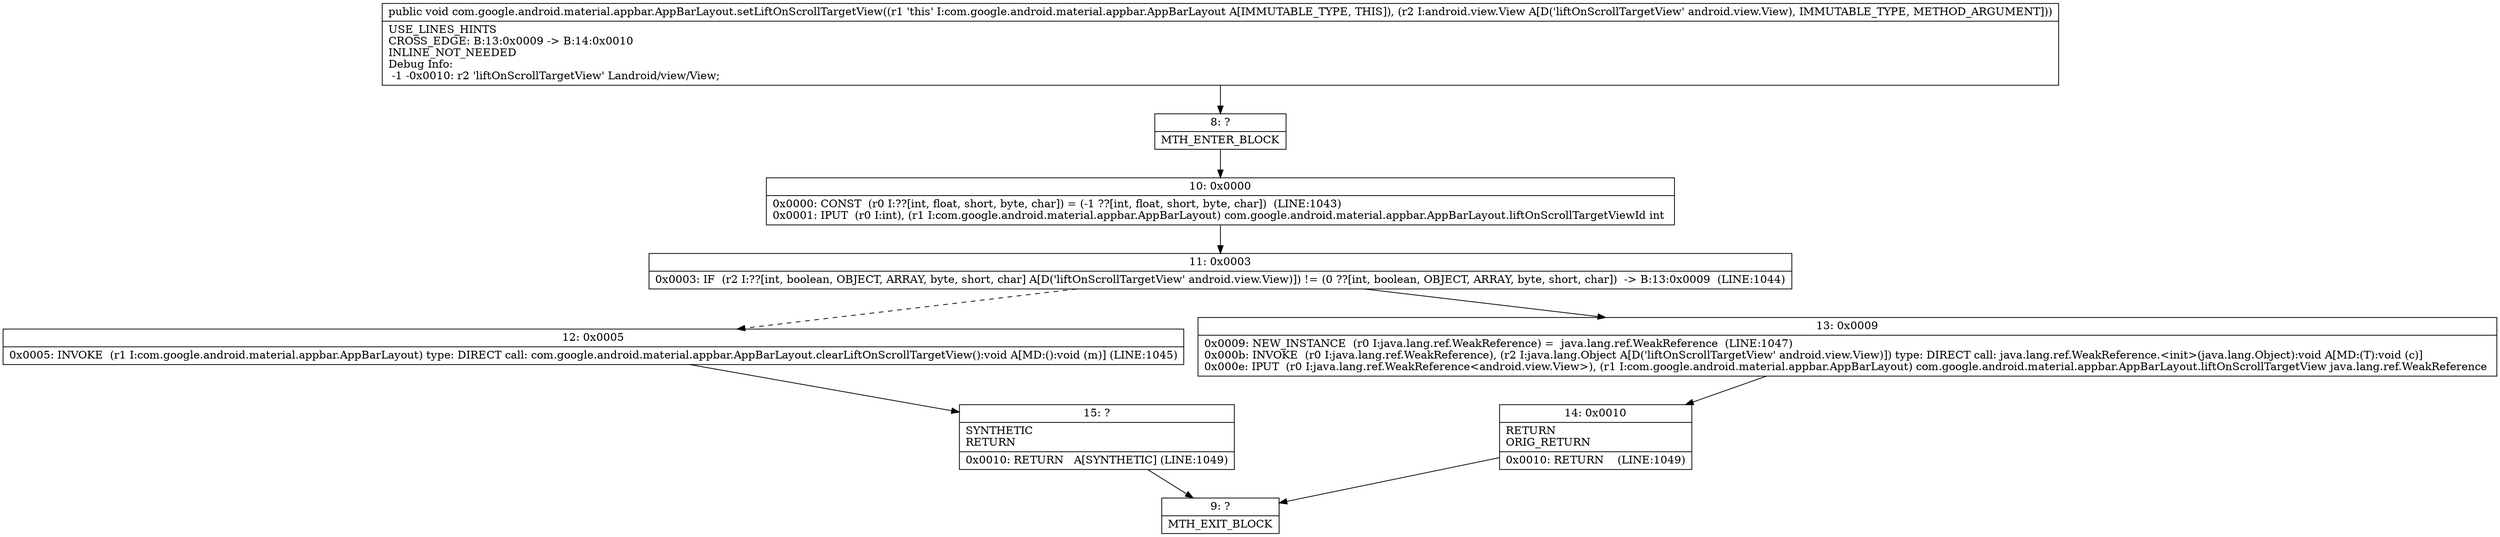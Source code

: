 digraph "CFG forcom.google.android.material.appbar.AppBarLayout.setLiftOnScrollTargetView(Landroid\/view\/View;)V" {
Node_8 [shape=record,label="{8\:\ ?|MTH_ENTER_BLOCK\l}"];
Node_10 [shape=record,label="{10\:\ 0x0000|0x0000: CONST  (r0 I:??[int, float, short, byte, char]) = (\-1 ??[int, float, short, byte, char])  (LINE:1043)\l0x0001: IPUT  (r0 I:int), (r1 I:com.google.android.material.appbar.AppBarLayout) com.google.android.material.appbar.AppBarLayout.liftOnScrollTargetViewId int \l}"];
Node_11 [shape=record,label="{11\:\ 0x0003|0x0003: IF  (r2 I:??[int, boolean, OBJECT, ARRAY, byte, short, char] A[D('liftOnScrollTargetView' android.view.View)]) != (0 ??[int, boolean, OBJECT, ARRAY, byte, short, char])  \-\> B:13:0x0009  (LINE:1044)\l}"];
Node_12 [shape=record,label="{12\:\ 0x0005|0x0005: INVOKE  (r1 I:com.google.android.material.appbar.AppBarLayout) type: DIRECT call: com.google.android.material.appbar.AppBarLayout.clearLiftOnScrollTargetView():void A[MD:():void (m)] (LINE:1045)\l}"];
Node_15 [shape=record,label="{15\:\ ?|SYNTHETIC\lRETURN\l|0x0010: RETURN   A[SYNTHETIC] (LINE:1049)\l}"];
Node_9 [shape=record,label="{9\:\ ?|MTH_EXIT_BLOCK\l}"];
Node_13 [shape=record,label="{13\:\ 0x0009|0x0009: NEW_INSTANCE  (r0 I:java.lang.ref.WeakReference) =  java.lang.ref.WeakReference  (LINE:1047)\l0x000b: INVOKE  (r0 I:java.lang.ref.WeakReference), (r2 I:java.lang.Object A[D('liftOnScrollTargetView' android.view.View)]) type: DIRECT call: java.lang.ref.WeakReference.\<init\>(java.lang.Object):void A[MD:(T):void (c)]\l0x000e: IPUT  (r0 I:java.lang.ref.WeakReference\<android.view.View\>), (r1 I:com.google.android.material.appbar.AppBarLayout) com.google.android.material.appbar.AppBarLayout.liftOnScrollTargetView java.lang.ref.WeakReference \l}"];
Node_14 [shape=record,label="{14\:\ 0x0010|RETURN\lORIG_RETURN\l|0x0010: RETURN    (LINE:1049)\l}"];
MethodNode[shape=record,label="{public void com.google.android.material.appbar.AppBarLayout.setLiftOnScrollTargetView((r1 'this' I:com.google.android.material.appbar.AppBarLayout A[IMMUTABLE_TYPE, THIS]), (r2 I:android.view.View A[D('liftOnScrollTargetView' android.view.View), IMMUTABLE_TYPE, METHOD_ARGUMENT]))  | USE_LINES_HINTS\lCROSS_EDGE: B:13:0x0009 \-\> B:14:0x0010\lINLINE_NOT_NEEDED\lDebug Info:\l  \-1 \-0x0010: r2 'liftOnScrollTargetView' Landroid\/view\/View;\l}"];
MethodNode -> Node_8;Node_8 -> Node_10;
Node_10 -> Node_11;
Node_11 -> Node_12[style=dashed];
Node_11 -> Node_13;
Node_12 -> Node_15;
Node_15 -> Node_9;
Node_13 -> Node_14;
Node_14 -> Node_9;
}

